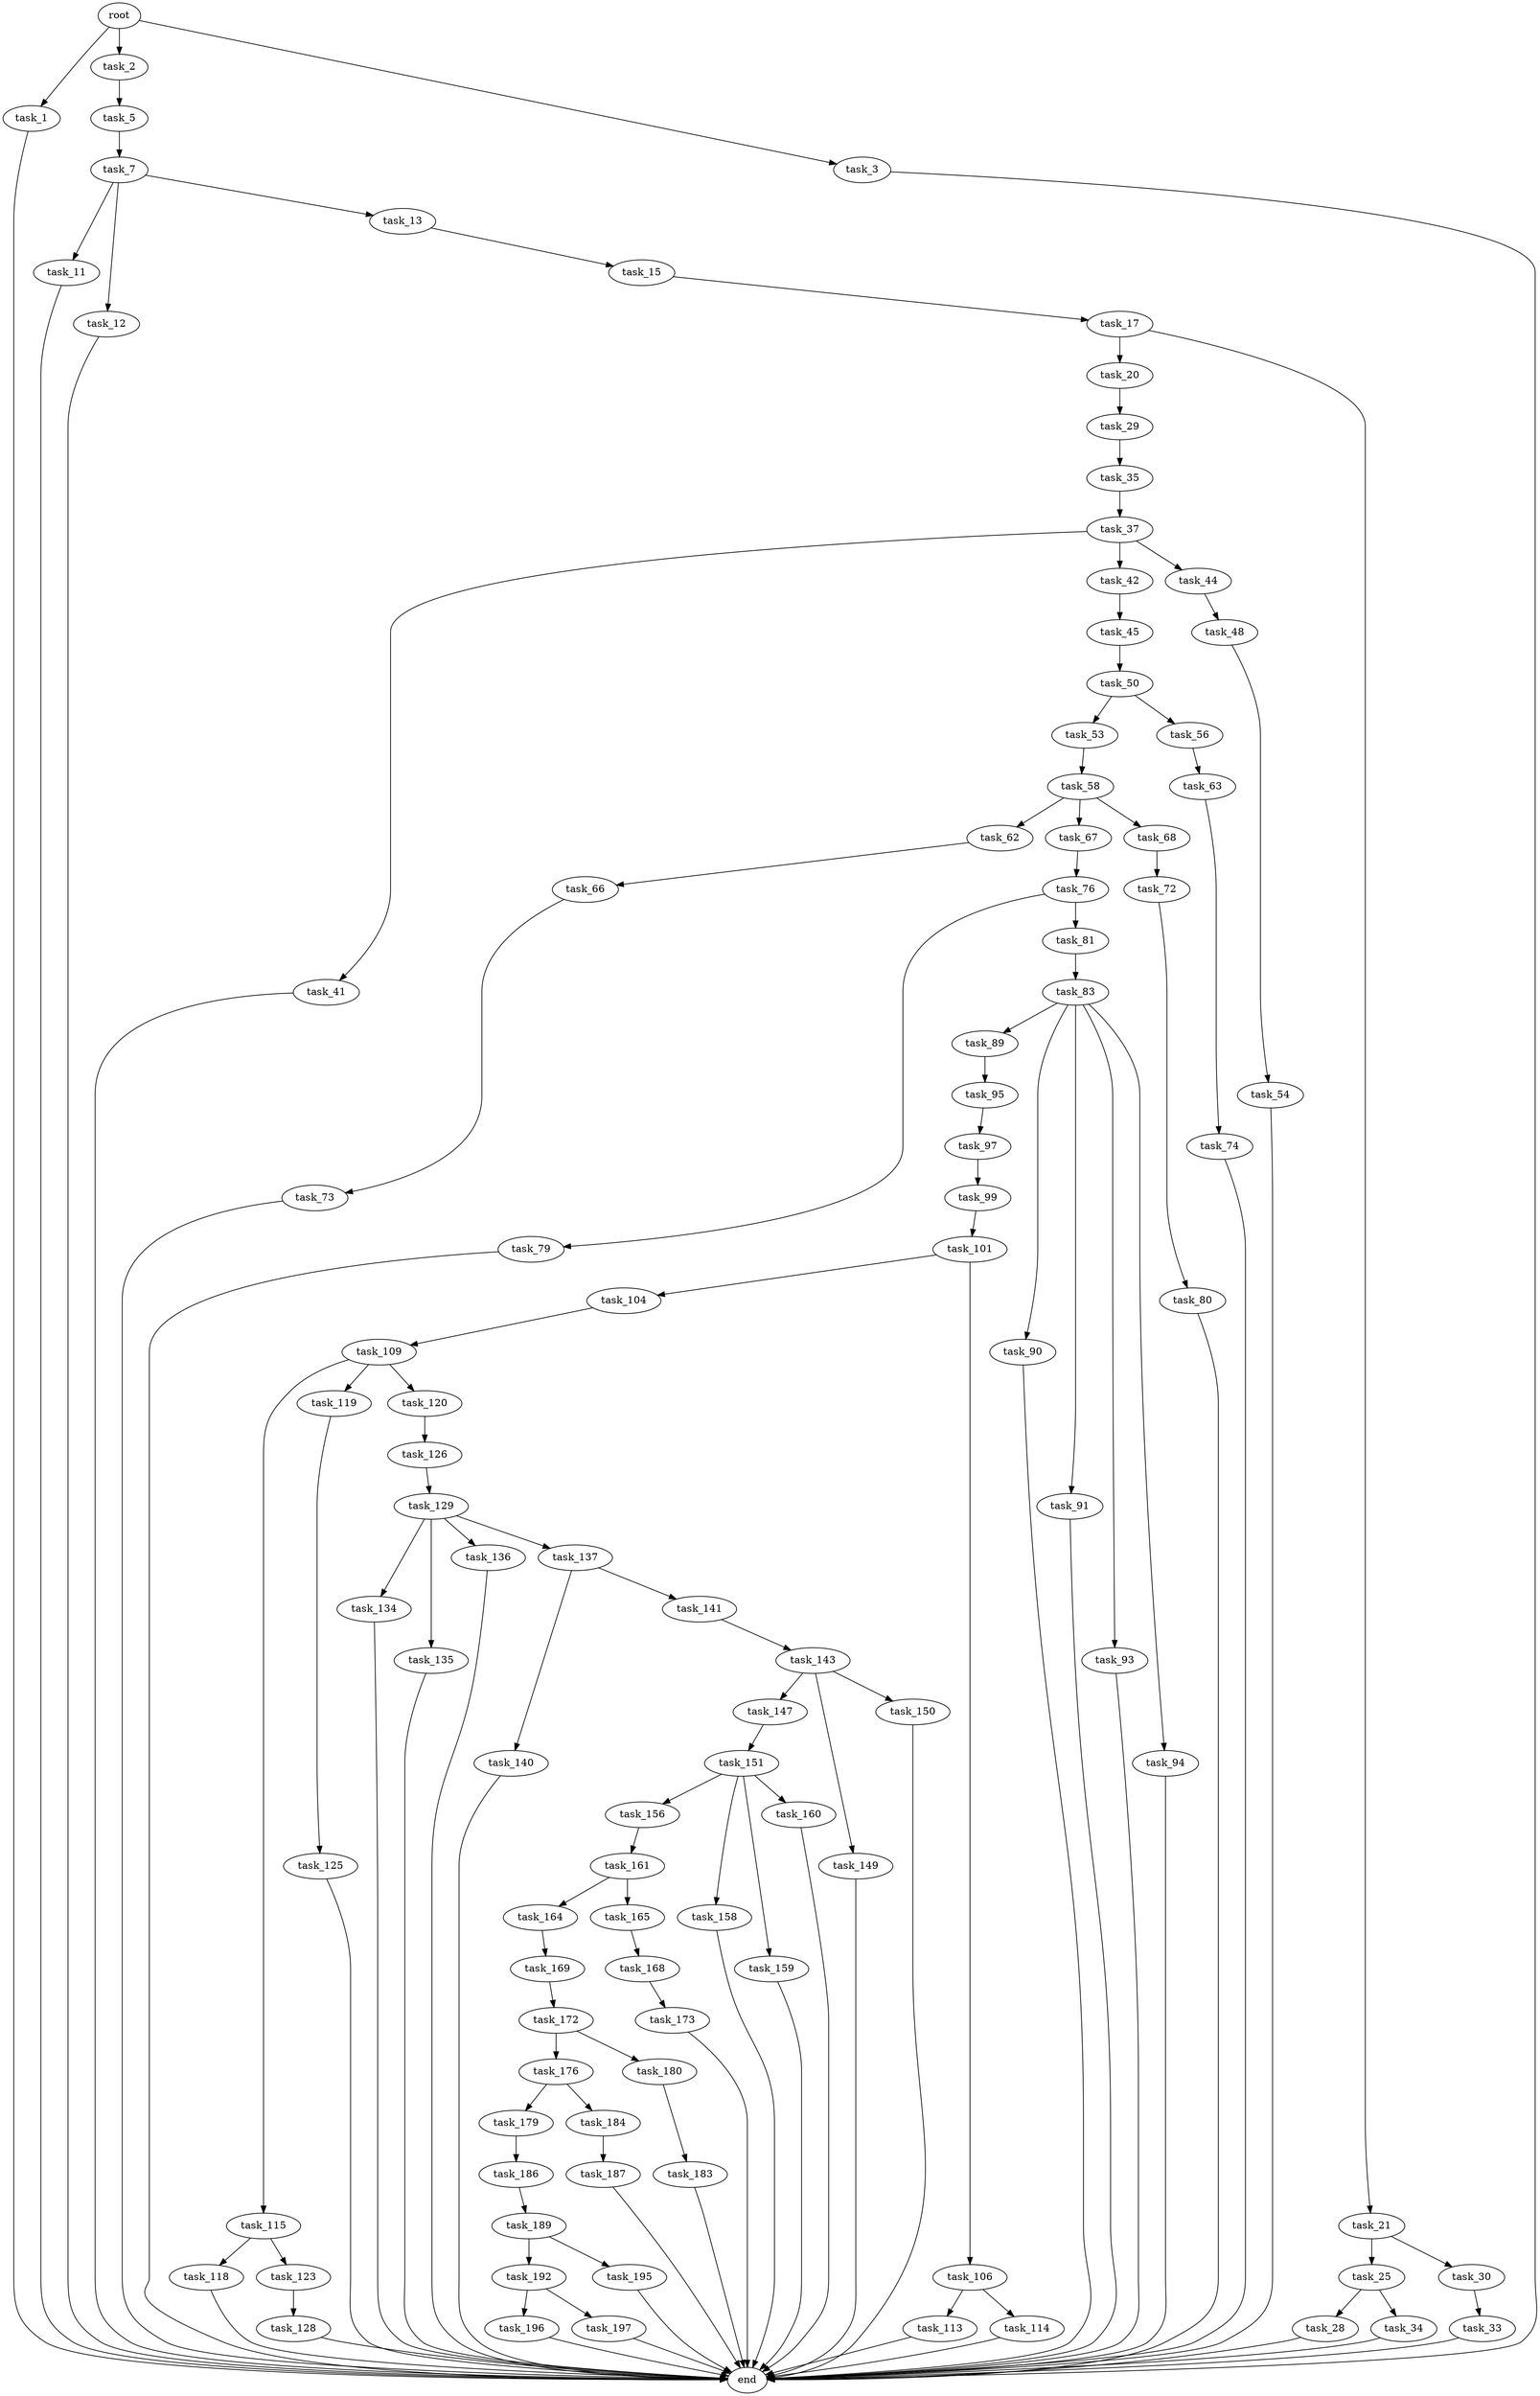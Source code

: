 digraph G {
  root [size="0.000000"];
  task_1 [size="1303287612.000000"];
  task_2 [size="1349828024.000000"];
  task_3 [size="549755813888.000000"];
  task_5 [size="28991029248.000000"];
  task_7 [size="18678915359.000000"];
  task_11 [size="2664942508.000000"];
  task_12 [size="368293445632.000000"];
  task_13 [size="174706218574.000000"];
  task_15 [size="32835138896.000000"];
  task_17 [size="30279439178.000000"];
  task_20 [size="231928233984.000000"];
  task_21 [size="134217728000.000000"];
  task_25 [size="1073741824000.000000"];
  task_28 [size="231928233984.000000"];
  task_29 [size="231928233984.000000"];
  task_30 [size="22699650693.000000"];
  task_33 [size="807084479520.000000"];
  task_34 [size="549755813888.000000"];
  task_35 [size="6437730393.000000"];
  task_37 [size="396099234679.000000"];
  task_41 [size="23575777440.000000"];
  task_42 [size="68719476736.000000"];
  task_44 [size="5931138871.000000"];
  task_45 [size="782757789696.000000"];
  task_48 [size="549755813888.000000"];
  task_50 [size="106838791293.000000"];
  task_53 [size="13399429637.000000"];
  task_54 [size="1073741824000.000000"];
  task_56 [size="1073741824000.000000"];
  task_58 [size="549755813888.000000"];
  task_62 [size="1073741824000.000000"];
  task_63 [size="29632143284.000000"];
  task_66 [size="269702566674.000000"];
  task_67 [size="8589934592.000000"];
  task_68 [size="950732534761.000000"];
  task_72 [size="549755813888.000000"];
  task_73 [size="134217728000.000000"];
  task_74 [size="1073741824000.000000"];
  task_76 [size="8589934592.000000"];
  task_79 [size="134231909886.000000"];
  task_80 [size="2137556087.000000"];
  task_81 [size="1073741824000.000000"];
  task_83 [size="8589934592.000000"];
  task_89 [size="3740489313.000000"];
  task_90 [size="459668586082.000000"];
  task_91 [size="231928233984.000000"];
  task_93 [size="88490902880.000000"];
  task_94 [size="109557867159.000000"];
  task_95 [size="368293445632.000000"];
  task_97 [size="789752044.000000"];
  task_99 [size="810233631738.000000"];
  task_101 [size="717673816404.000000"];
  task_104 [size="122570511417.000000"];
  task_106 [size="3552663427.000000"];
  task_109 [size="6629531353.000000"];
  task_113 [size="654666475771.000000"];
  task_114 [size="5030542283.000000"];
  task_115 [size="325562245575.000000"];
  task_118 [size="29345257053.000000"];
  task_119 [size="26572809758.000000"];
  task_120 [size="4603955212.000000"];
  task_123 [size="8589934592.000000"];
  task_125 [size="368293445632.000000"];
  task_126 [size="59604781686.000000"];
  task_128 [size="13033179357.000000"];
  task_129 [size="68719476736.000000"];
  task_134 [size="237551157027.000000"];
  task_135 [size="549755813888.000000"];
  task_136 [size="8920154052.000000"];
  task_137 [size="28991029248.000000"];
  task_140 [size="1895031984.000000"];
  task_141 [size="1136843163579.000000"];
  task_143 [size="889401594772.000000"];
  task_147 [size="14991553181.000000"];
  task_149 [size="10934471068.000000"];
  task_150 [size="6950888330.000000"];
  task_151 [size="183734949075.000000"];
  task_156 [size="9864773976.000000"];
  task_158 [size="68719476736.000000"];
  task_159 [size="22376681516.000000"];
  task_160 [size="424177780350.000000"];
  task_161 [size="549755813888.000000"];
  task_164 [size="782757789696.000000"];
  task_165 [size="22041286796.000000"];
  task_168 [size="1184447889518.000000"];
  task_169 [size="733396209876.000000"];
  task_172 [size="44054367970.000000"];
  task_173 [size="368293445632.000000"];
  task_176 [size="368293445632.000000"];
  task_179 [size="942109483719.000000"];
  task_180 [size="4667520420.000000"];
  task_183 [size="42193423381.000000"];
  task_184 [size="57639271334.000000"];
  task_186 [size="231928233984.000000"];
  task_187 [size="6426363281.000000"];
  task_189 [size="4174355680.000000"];
  task_192 [size="2600919691.000000"];
  task_195 [size="40753775337.000000"];
  task_196 [size="86541961466.000000"];
  task_197 [size="215027680779.000000"];
  end [size="0.000000"];

  root -> task_1 [size="1.000000"];
  root -> task_2 [size="1.000000"];
  root -> task_3 [size="1.000000"];
  task_1 -> end [size="1.000000"];
  task_2 -> task_5 [size="33554432.000000"];
  task_3 -> end [size="1.000000"];
  task_5 -> task_7 [size="75497472.000000"];
  task_7 -> task_11 [size="536870912.000000"];
  task_7 -> task_12 [size="536870912.000000"];
  task_7 -> task_13 [size="536870912.000000"];
  task_11 -> end [size="1.000000"];
  task_12 -> end [size="1.000000"];
  task_13 -> task_15 [size="209715200.000000"];
  task_15 -> task_17 [size="536870912.000000"];
  task_17 -> task_20 [size="33554432.000000"];
  task_17 -> task_21 [size="33554432.000000"];
  task_20 -> task_29 [size="301989888.000000"];
  task_21 -> task_25 [size="209715200.000000"];
  task_21 -> task_30 [size="209715200.000000"];
  task_25 -> task_28 [size="838860800.000000"];
  task_25 -> task_34 [size="838860800.000000"];
  task_28 -> end [size="1.000000"];
  task_29 -> task_35 [size="301989888.000000"];
  task_30 -> task_33 [size="536870912.000000"];
  task_33 -> end [size="1.000000"];
  task_34 -> end [size="1.000000"];
  task_35 -> task_37 [size="134217728.000000"];
  task_37 -> task_41 [size="679477248.000000"];
  task_37 -> task_42 [size="679477248.000000"];
  task_37 -> task_44 [size="679477248.000000"];
  task_41 -> end [size="1.000000"];
  task_42 -> task_45 [size="134217728.000000"];
  task_44 -> task_48 [size="301989888.000000"];
  task_45 -> task_50 [size="679477248.000000"];
  task_48 -> task_54 [size="536870912.000000"];
  task_50 -> task_53 [size="75497472.000000"];
  task_50 -> task_56 [size="75497472.000000"];
  task_53 -> task_58 [size="679477248.000000"];
  task_54 -> end [size="1.000000"];
  task_56 -> task_63 [size="838860800.000000"];
  task_58 -> task_62 [size="536870912.000000"];
  task_58 -> task_67 [size="536870912.000000"];
  task_58 -> task_68 [size="536870912.000000"];
  task_62 -> task_66 [size="838860800.000000"];
  task_63 -> task_74 [size="536870912.000000"];
  task_66 -> task_73 [size="209715200.000000"];
  task_67 -> task_76 [size="33554432.000000"];
  task_68 -> task_72 [size="679477248.000000"];
  task_72 -> task_80 [size="536870912.000000"];
  task_73 -> end [size="1.000000"];
  task_74 -> end [size="1.000000"];
  task_76 -> task_79 [size="33554432.000000"];
  task_76 -> task_81 [size="33554432.000000"];
  task_79 -> end [size="1.000000"];
  task_80 -> end [size="1.000000"];
  task_81 -> task_83 [size="838860800.000000"];
  task_83 -> task_89 [size="33554432.000000"];
  task_83 -> task_90 [size="33554432.000000"];
  task_83 -> task_91 [size="33554432.000000"];
  task_83 -> task_93 [size="33554432.000000"];
  task_83 -> task_94 [size="33554432.000000"];
  task_89 -> task_95 [size="301989888.000000"];
  task_90 -> end [size="1.000000"];
  task_91 -> end [size="1.000000"];
  task_93 -> end [size="1.000000"];
  task_94 -> end [size="1.000000"];
  task_95 -> task_97 [size="411041792.000000"];
  task_97 -> task_99 [size="33554432.000000"];
  task_99 -> task_101 [size="536870912.000000"];
  task_101 -> task_104 [size="536870912.000000"];
  task_101 -> task_106 [size="536870912.000000"];
  task_104 -> task_109 [size="301989888.000000"];
  task_106 -> task_113 [size="301989888.000000"];
  task_106 -> task_114 [size="301989888.000000"];
  task_109 -> task_115 [size="209715200.000000"];
  task_109 -> task_119 [size="209715200.000000"];
  task_109 -> task_120 [size="209715200.000000"];
  task_113 -> end [size="1.000000"];
  task_114 -> end [size="1.000000"];
  task_115 -> task_118 [size="209715200.000000"];
  task_115 -> task_123 [size="209715200.000000"];
  task_118 -> end [size="1.000000"];
  task_119 -> task_125 [size="134217728.000000"];
  task_120 -> task_126 [size="75497472.000000"];
  task_123 -> task_128 [size="33554432.000000"];
  task_125 -> end [size="1.000000"];
  task_126 -> task_129 [size="75497472.000000"];
  task_128 -> end [size="1.000000"];
  task_129 -> task_134 [size="134217728.000000"];
  task_129 -> task_135 [size="134217728.000000"];
  task_129 -> task_136 [size="134217728.000000"];
  task_129 -> task_137 [size="134217728.000000"];
  task_134 -> end [size="1.000000"];
  task_135 -> end [size="1.000000"];
  task_136 -> end [size="1.000000"];
  task_137 -> task_140 [size="75497472.000000"];
  task_137 -> task_141 [size="75497472.000000"];
  task_140 -> end [size="1.000000"];
  task_141 -> task_143 [size="679477248.000000"];
  task_143 -> task_147 [size="536870912.000000"];
  task_143 -> task_149 [size="536870912.000000"];
  task_143 -> task_150 [size="536870912.000000"];
  task_147 -> task_151 [size="301989888.000000"];
  task_149 -> end [size="1.000000"];
  task_150 -> end [size="1.000000"];
  task_151 -> task_156 [size="679477248.000000"];
  task_151 -> task_158 [size="679477248.000000"];
  task_151 -> task_159 [size="679477248.000000"];
  task_151 -> task_160 [size="679477248.000000"];
  task_156 -> task_161 [size="679477248.000000"];
  task_158 -> end [size="1.000000"];
  task_159 -> end [size="1.000000"];
  task_160 -> end [size="1.000000"];
  task_161 -> task_164 [size="536870912.000000"];
  task_161 -> task_165 [size="536870912.000000"];
  task_164 -> task_169 [size="679477248.000000"];
  task_165 -> task_168 [size="75497472.000000"];
  task_168 -> task_173 [size="838860800.000000"];
  task_169 -> task_172 [size="536870912.000000"];
  task_172 -> task_176 [size="134217728.000000"];
  task_172 -> task_180 [size="134217728.000000"];
  task_173 -> end [size="1.000000"];
  task_176 -> task_179 [size="411041792.000000"];
  task_176 -> task_184 [size="411041792.000000"];
  task_179 -> task_186 [size="679477248.000000"];
  task_180 -> task_183 [size="301989888.000000"];
  task_183 -> end [size="1.000000"];
  task_184 -> task_187 [size="209715200.000000"];
  task_186 -> task_189 [size="301989888.000000"];
  task_187 -> end [size="1.000000"];
  task_189 -> task_192 [size="75497472.000000"];
  task_189 -> task_195 [size="75497472.000000"];
  task_192 -> task_196 [size="134217728.000000"];
  task_192 -> task_197 [size="134217728.000000"];
  task_195 -> end [size="1.000000"];
  task_196 -> end [size="1.000000"];
  task_197 -> end [size="1.000000"];
}
